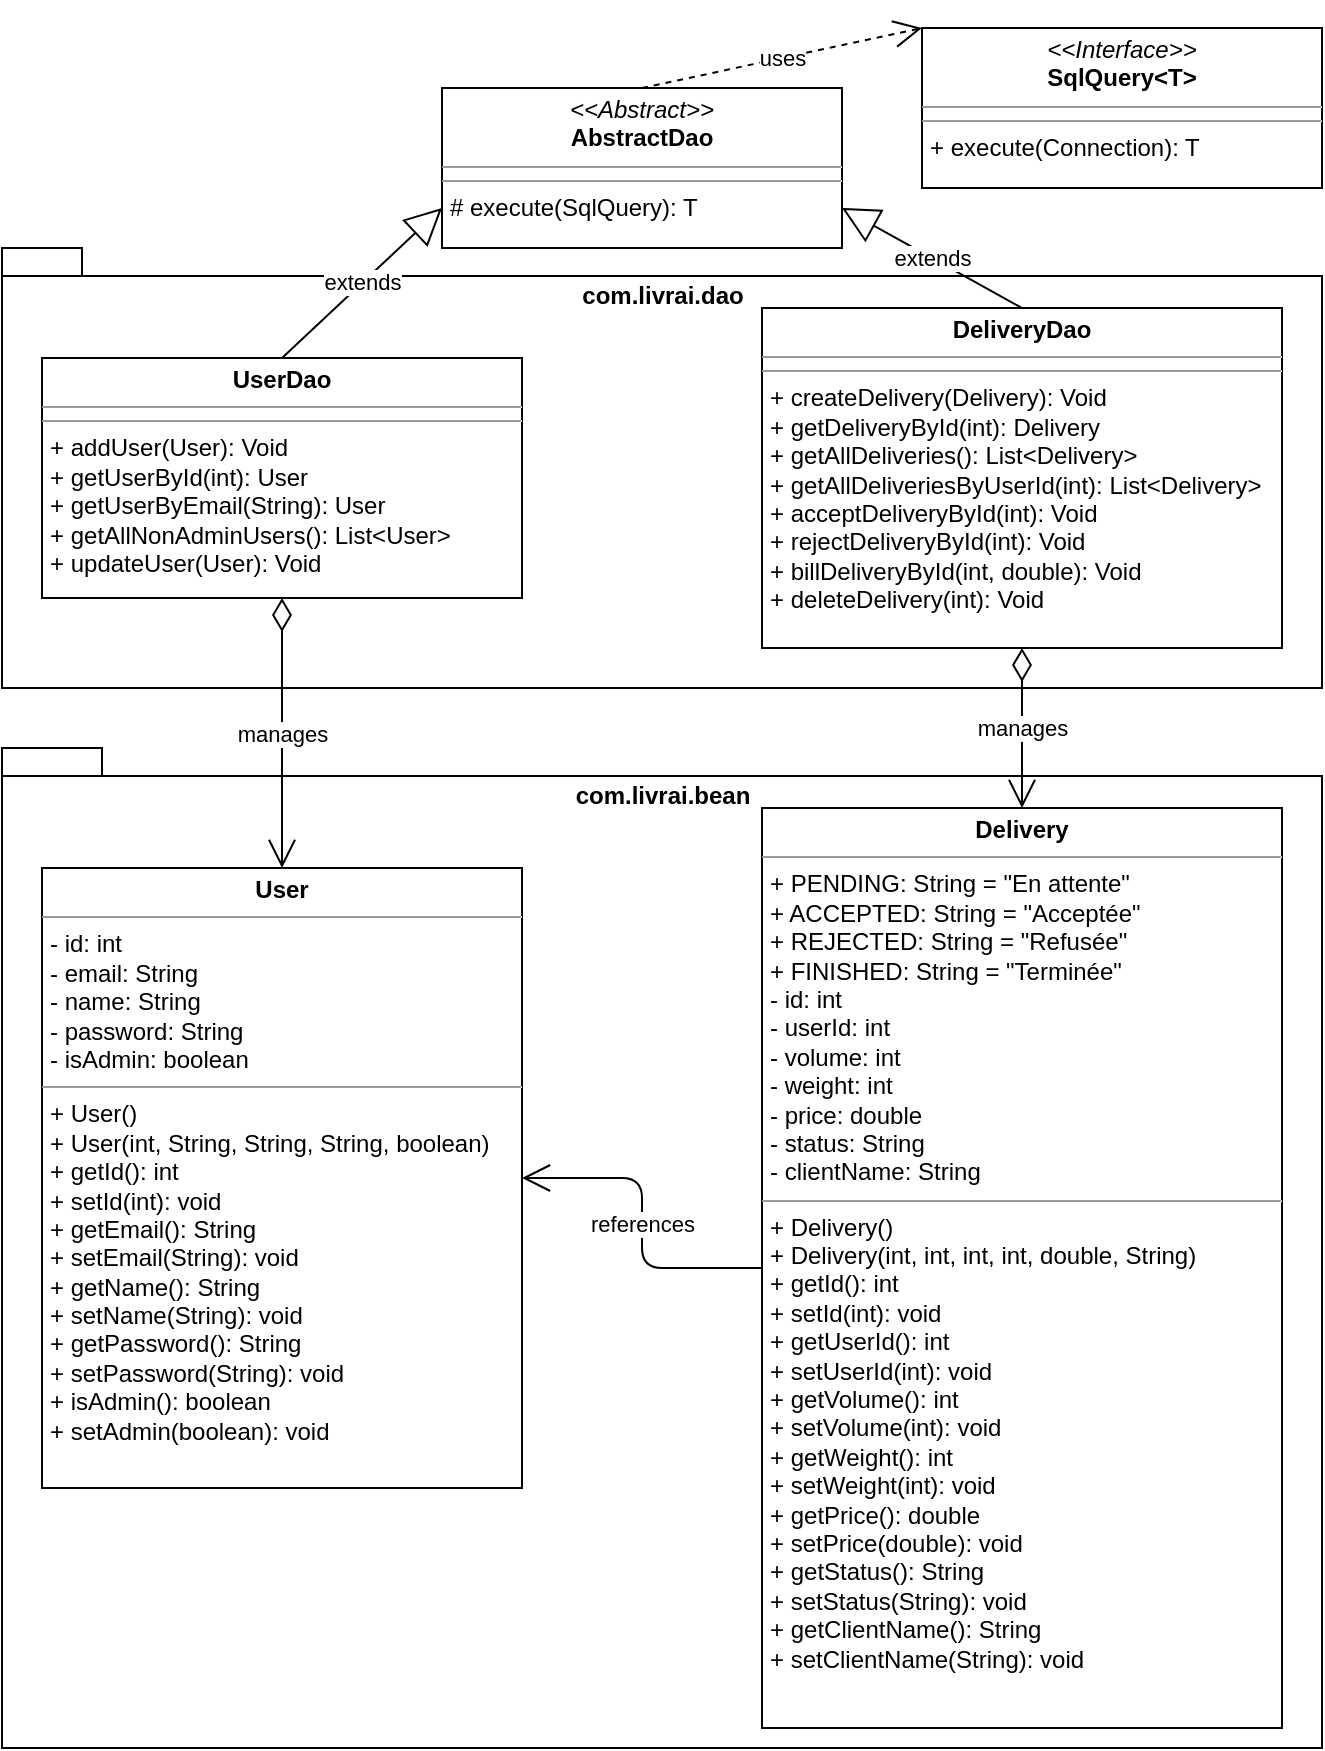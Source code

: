 <mxfile version="26.1.0">
  <diagram id="C5RBs43oDa-KdzZeNtuy" name="Diagramme de classe Livrai">
    <mxGraphModel dx="2074" dy="746" grid="1" gridSize="10" guides="1" tooltips="1" connect="1" arrows="1" fold="1" page="1" pageScale="1" pageWidth="827" pageHeight="1169" math="0" shadow="0">
      <root>
        <mxCell id="WIyWlLk6GJQsqaUBKTNV-0" />
        <mxCell id="WIyWlLk6GJQsqaUBKTNV-1" parent="WIyWlLk6GJQsqaUBKTNV-0" />
        <mxCell id="EmnwZ5WZmF4bjRi8Sd0c-59" value="com.livrai.dao" style="shape=folder;fontStyle=1;spacingTop=10;tabWidth=40;tabHeight=14;tabPosition=left;html=1;verticalAlign=top;" vertex="1" parent="WIyWlLk6GJQsqaUBKTNV-1">
          <mxGeometry x="70" y="140" width="660" height="220" as="geometry" />
        </mxCell>
        <mxCell id="EmnwZ5WZmF4bjRi8Sd0c-58" value="com.livrai.bean" style="shape=folder;fontStyle=1;spacingTop=10;tabWidth=40;tabHeight=14;tabPosition=left;html=1;verticalAlign=top;" vertex="1" parent="WIyWlLk6GJQsqaUBKTNV-1">
          <mxGeometry x="70" y="390" width="660" height="500" as="geometry" />
        </mxCell>
        <mxCell id="EmnwZ5WZmF4bjRi8Sd0c-46" value="&lt;p style=&quot;margin:0px;margin-top:4px;text-align:center;&quot;&gt;&lt;i&gt;&amp;lt;&amp;lt;Interface&amp;gt;&amp;gt;&lt;/i&gt;&lt;br&gt;&lt;b&gt;SqlQuery&amp;lt;T&amp;gt;&lt;/b&gt;&lt;/p&gt;&lt;hr size=&quot;1&quot;&gt;&lt;p style=&quot;margin:0px;margin-left:4px;&quot;&gt;&lt;/p&gt;&lt;hr size=&quot;1&quot;&gt;&lt;p style=&quot;margin:0px;margin-left:4px;&quot;&gt;+ execute(Connection): T&lt;/p&gt;" style="verticalAlign=top;align=left;overflow=fill;fontSize=12;fontFamily=Helvetica;html=1;" vertex="1" parent="WIyWlLk6GJQsqaUBKTNV-1">
          <mxGeometry x="530" y="30" width="200" height="80" as="geometry" />
        </mxCell>
        <mxCell id="EmnwZ5WZmF4bjRi8Sd0c-47" value="&lt;p style=&quot;margin:0px;margin-top:4px;text-align:center;&quot;&gt;&lt;i&gt;&amp;lt;&amp;lt;Abstract&amp;gt;&amp;gt;&lt;/i&gt;&lt;br&gt;&lt;b&gt;AbstractDao&lt;/b&gt;&lt;/p&gt;&lt;hr size=&quot;1&quot;&gt;&lt;p style=&quot;margin:0px;margin-left:4px;&quot;&gt;&lt;/p&gt;&lt;hr size=&quot;1&quot;&gt;&lt;p style=&quot;margin:0px;margin-left:4px;&quot;&gt;# execute(SqlQuery&lt;T&gt;): T&lt;/p&gt;" style="verticalAlign=top;align=left;overflow=fill;fontSize=12;fontFamily=Helvetica;html=1;" vertex="1" parent="WIyWlLk6GJQsqaUBKTNV-1">
          <mxGeometry x="290" y="60" width="200" height="80" as="geometry" />
        </mxCell>
        <mxCell id="EmnwZ5WZmF4bjRi8Sd0c-48" value="&lt;p style=&quot;margin:0px;margin-top:4px;text-align:center;&quot;&gt;&lt;b&gt;User&lt;/b&gt;&lt;/p&gt;&lt;hr size=&quot;1&quot;&gt;&lt;p style=&quot;margin:0px;margin-left:4px;&quot;&gt;- id: int&lt;br&gt;- email: String&lt;br&gt;- name: String&lt;br&gt;- password: String&lt;br&gt;- isAdmin: boolean&lt;/p&gt;&lt;hr size=&quot;1&quot;&gt;&lt;p style=&quot;margin:0px;margin-left:4px;&quot;&gt;+ User()&lt;br&gt;+ User(int, String, String, String, boolean)&lt;br&gt;+ getId(): int&lt;br&gt;+ setId(int): void&lt;br&gt;+ getEmail(): String&lt;br&gt;+ setEmail(String): void&lt;br&gt;+ getName(): String&lt;br&gt;+ setName(String): void&lt;br&gt;+ getPassword(): String&lt;br&gt;+ setPassword(String): void&lt;br&gt;+ isAdmin(): boolean&lt;br&gt;+ setAdmin(boolean): void&lt;/p&gt;" style="verticalAlign=top;align=left;overflow=fill;fontSize=12;fontFamily=Helvetica;html=1;" vertex="1" parent="WIyWlLk6GJQsqaUBKTNV-1">
          <mxGeometry x="90" y="450" width="240" height="310" as="geometry" />
        </mxCell>
        <mxCell id="EmnwZ5WZmF4bjRi8Sd0c-49" value="&lt;p style=&quot;margin:0px;margin-top:4px;text-align:center;&quot;&gt;&lt;b&gt;Delivery&lt;/b&gt;&lt;/p&gt;&lt;hr size=&quot;1&quot;&gt;&lt;p style=&quot;margin:0px;margin-left:4px;&quot;&gt;+ PENDING: String = &quot;En attente&quot;&lt;br&gt;+ ACCEPTED: String = &quot;Acceptée&quot;&lt;br&gt;+ REJECTED: String = &quot;Refusée&quot;&lt;br&gt;+ FINISHED: String = &quot;Terminée&quot;&lt;br&gt;- id: int&lt;br&gt;- userId: int&lt;br&gt;- volume: int&lt;br&gt;- weight: int&lt;br&gt;- price: double&lt;br&gt;- status: String&lt;br&gt;- clientName: String&lt;/p&gt;&lt;hr size=&quot;1&quot;&gt;&lt;p style=&quot;margin:0px;margin-left:4px;&quot;&gt;+ Delivery()&lt;br&gt;+ Delivery(int, int, int, int, double, String)&lt;br&gt;+ getId(): int&lt;br&gt;+ setId(int): void&lt;br&gt;+ getUserId(): int&lt;br&gt;+ setUserId(int): void&lt;br&gt;+ getVolume(): int&lt;br&gt;+ setVolume(int): void&lt;br&gt;+ getWeight(): int&lt;br&gt;+ setWeight(int): void&lt;br&gt;+ getPrice(): double&lt;br&gt;+ setPrice(double): void&lt;br&gt;+ getStatus(): String&lt;br&gt;+ setStatus(String): void&lt;br&gt;+ getClientName(): String&lt;br&gt;+ setClientName(String): void&lt;/p&gt;" style="verticalAlign=top;align=left;overflow=fill;fontSize=12;fontFamily=Helvetica;html=1;" vertex="1" parent="WIyWlLk6GJQsqaUBKTNV-1">
          <mxGeometry x="450" y="420" width="260" height="460" as="geometry" />
        </mxCell>
        <mxCell id="EmnwZ5WZmF4bjRi8Sd0c-50" value="&lt;p style=&quot;margin:0px;margin-top:4px;text-align:center;&quot;&gt;&lt;b&gt;UserDao&lt;/b&gt;&lt;/p&gt;&lt;hr size=&quot;1&quot;&gt;&lt;p style=&quot;margin:0px;margin-left:4px;&quot;&gt;&lt;/p&gt;&lt;hr size=&quot;1&quot;&gt;&lt;p style=&quot;margin:0px;margin-left:4px;&quot;&gt;+ addUser(User): Void&lt;br&gt;+ getUserById(int): User&lt;br&gt;+ getUserByEmail(String): User&lt;br&gt;+ getAllNonAdminUsers(): List&amp;lt;User&amp;gt;&lt;br&gt;+ updateUser(User): Void&lt;/p&gt;" style="verticalAlign=top;align=left;overflow=fill;fontSize=12;fontFamily=Helvetica;html=1;" vertex="1" parent="WIyWlLk6GJQsqaUBKTNV-1">
          <mxGeometry x="90" y="195" width="240" height="120" as="geometry" />
        </mxCell>
        <mxCell id="EmnwZ5WZmF4bjRi8Sd0c-51" value="&lt;p style=&quot;margin:0px;margin-top:4px;text-align:center;&quot;&gt;&lt;b&gt;DeliveryDao&lt;/b&gt;&lt;/p&gt;&lt;hr size=&quot;1&quot;&gt;&lt;p style=&quot;margin:0px;margin-left:4px;&quot;&gt;&lt;/p&gt;&lt;hr size=&quot;1&quot;&gt;&lt;p style=&quot;margin:0px;margin-left:4px;&quot;&gt;+ createDelivery(Delivery): Void&lt;br&gt;+ getDeliveryById(int): Delivery&lt;br&gt;+ getAllDeliveries(): List&amp;lt;Delivery&amp;gt;&lt;br&gt;+ getAllDeliveriesByUserId(int): List&amp;lt;Delivery&amp;gt;&lt;br&gt;+ acceptDeliveryById(int): Void&lt;br&gt;+ rejectDeliveryById(int): Void&lt;br&gt;+ billDeliveryById(int, double): Void&lt;br&gt;+ deleteDelivery(int): Void&lt;/p&gt;" style="verticalAlign=top;align=left;overflow=fill;fontSize=12;fontFamily=Helvetica;html=1;" vertex="1" parent="WIyWlLk6GJQsqaUBKTNV-1">
          <mxGeometry x="450" y="170" width="260" height="170" as="geometry" />
        </mxCell>
        <mxCell id="EmnwZ5WZmF4bjRi8Sd0c-52" value="uses" style="endArrow=open;endSize=12;dashed=1;html=1;entryX=0;entryY=0;exitX=0.5;exitY=0;entryDx=0;entryDy=0;" edge="1" parent="WIyWlLk6GJQsqaUBKTNV-1" source="EmnwZ5WZmF4bjRi8Sd0c-47" target="EmnwZ5WZmF4bjRi8Sd0c-46">
          <mxGeometry width="160" relative="1" as="geometry">
            <mxPoint x="320" y="290" as="sourcePoint" />
            <mxPoint x="480" y="290" as="targetPoint" />
          </mxGeometry>
        </mxCell>
        <mxCell id="EmnwZ5WZmF4bjRi8Sd0c-53" value="extends" style="endArrow=block;endSize=16;endFill=0;html=1;entryX=0;entryY=0.75;exitX=0.5;exitY=0;exitDx=0;exitDy=0;entryDx=0;entryDy=0;" edge="1" parent="WIyWlLk6GJQsqaUBKTNV-1" source="EmnwZ5WZmF4bjRi8Sd0c-50" target="EmnwZ5WZmF4bjRi8Sd0c-47">
          <mxGeometry width="160" relative="1" as="geometry">
            <mxPoint x="320" y="390" as="sourcePoint" />
            <mxPoint x="480" y="390" as="targetPoint" />
          </mxGeometry>
        </mxCell>
        <mxCell id="EmnwZ5WZmF4bjRi8Sd0c-54" value="extends" style="endArrow=block;endSize=16;endFill=0;html=1;entryX=1;entryY=0.75;exitX=0.5;exitY=0;exitDx=0;exitDy=0;entryDx=0;entryDy=0;" edge="1" parent="WIyWlLk6GJQsqaUBKTNV-1" source="EmnwZ5WZmF4bjRi8Sd0c-51" target="EmnwZ5WZmF4bjRi8Sd0c-47">
          <mxGeometry width="160" relative="1" as="geometry">
            <mxPoint x="320" y="390" as="sourcePoint" />
            <mxPoint x="480" y="390" as="targetPoint" />
          </mxGeometry>
        </mxCell>
        <mxCell id="EmnwZ5WZmF4bjRi8Sd0c-55" value="manages" style="endArrow=open;html=1;endSize=12;startArrow=diamondThin;startSize=14;startFill=0;edgeStyle=orthogonalEdgeStyle;entryX=0.5;entryY=0;entryDx=0;entryDy=0;" edge="1" parent="WIyWlLk6GJQsqaUBKTNV-1" source="EmnwZ5WZmF4bjRi8Sd0c-50" target="EmnwZ5WZmF4bjRi8Sd0c-48">
          <mxGeometry relative="1" as="geometry">
            <mxPoint x="320" y="390" as="sourcePoint" />
            <mxPoint x="480" y="390" as="targetPoint" />
          </mxGeometry>
        </mxCell>
        <mxCell id="EmnwZ5WZmF4bjRi8Sd0c-56" value="manages" style="endArrow=open;html=1;endSize=12;startArrow=diamondThin;startSize=14;startFill=0;edgeStyle=orthogonalEdgeStyle;entryX=0.5;entryY=0;exitX=0.5;exitY=1;exitDx=0;exitDy=0;entryDx=0;entryDy=0;" edge="1" parent="WIyWlLk6GJQsqaUBKTNV-1" source="EmnwZ5WZmF4bjRi8Sd0c-51" target="EmnwZ5WZmF4bjRi8Sd0c-49">
          <mxGeometry relative="1" as="geometry">
            <mxPoint x="320" y="390" as="sourcePoint" />
            <mxPoint x="480" y="390" as="targetPoint" />
          </mxGeometry>
        </mxCell>
        <mxCell id="EmnwZ5WZmF4bjRi8Sd0c-57" value="references" style="endArrow=open;html=1;endSize=12;startArrow=none;startSize=14;startFill=0;edgeStyle=orthogonalEdgeStyle;exitX=0;exitY=0.5;entryX=1;entryY=0.5;" edge="1" parent="WIyWlLk6GJQsqaUBKTNV-1" source="EmnwZ5WZmF4bjRi8Sd0c-49" target="EmnwZ5WZmF4bjRi8Sd0c-48">
          <mxGeometry relative="1" as="geometry">
            <mxPoint x="320" y="390" as="sourcePoint" />
            <mxPoint x="480" y="390" as="targetPoint" />
          </mxGeometry>
        </mxCell>
      </root>
    </mxGraphModel>
  </diagram>
</mxfile>
